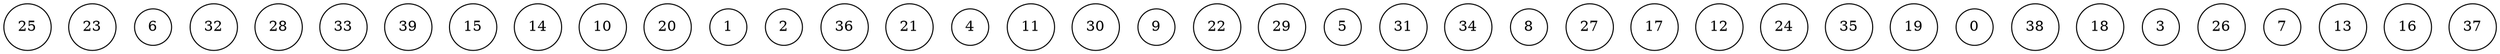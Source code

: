 graph {
overlap=true
25 [shape=circle, pos="5.552572522929912,3.960286126162786!"]
23 [shape=circle, pos="7.8745080462953725,10.572016889097535!"]
6 [shape=circle, pos="8.787172794354806,10.486377564119051!"]
32 [shape=circle, pos="8.508696622439171,3.6871008251141744!"]
28 [shape=circle, pos="8.644790025509336,3.9163078258251782!"]
33 [shape=circle, pos="8.548555324738507,3.7680146507499908!"]
39 [shape=circle, pos="8.14587210271805,10.497612597610322!"]
15 [shape=circle, pos="4.213674687934181,4.787923871796366!"]
14 [shape=circle, pos="6.738969900666552,3.596573146495174!"]
10 [shape=circle, pos="5.814094671867322,10.586221463885206!"]
20 [shape=circle, pos="10.061153512153433,9.322937353362361!"]
1 [shape=circle, pos="9.96116700991263,4.865508186545121!"]
2 [shape=circle, pos="9.186193432743668,4.143289475926243!"]
36 [shape=circle, pos="4.156747864150942,9.114245637899868!"]
21 [shape=circle, pos="8.50807490841352,10.335143133347689!"]
4 [shape=circle, pos="3.743757989904765,6.643481552448169!"]
11 [shape=circle, pos="8.471113283439479,10.38807663322916!"]
30 [shape=circle, pos="3.5739824954995996,6.341624587311943!"]
9 [shape=circle, pos="9.484155445615311,4.31676039344613!"]
22 [shape=circle, pos="7.497065634058487,10.773472252755946!"]
29 [shape=circle, pos="8.412187061519676,3.633586888945307!"]
5 [shape=circle, pos="5.607554152983022,10.329958008379448!"]
31 [shape=circle, pos="8.50986659929929,3.8169860183467788!"]
34 [shape=circle, pos="9.920899409484749,5.111068169459702!"]
8 [shape=circle, pos="7.380258527745899,10.963735234044094!"]
27 [shape=circle, pos="9.242527703995519,10.039803653808907!"]
17 [shape=circle, pos="6.219563214194946,3.6870717130582022!"]
12 [shape=circle, pos="7.74691445777671,3.5854167096635803!"]
24 [shape=circle, pos="10.362383665256871,5.276509021748522!"]
35 [shape=circle, pos="4.18445818114546,9.45161683408428!"]
19 [shape=circle, pos="9.624108490800884,4.670300069461961!"]
0 [shape=circle, pos="10.50977697222732,8.600075445141123!"]
38 [shape=circle, pos="9.540993809471955,4.498486139247205!"]
18 [shape=circle, pos="4.793707641613936,4.379475632633027!"]
3 [shape=circle, pos="10.771161972994898,7.070761709245339!"]
26 [shape=circle, pos="10.197257038631085,8.689342318435001!"]
7 [shape=circle, pos="4.654074352599568,9.47510748564912!"]
13 [shape=circle, pos="8.039402904014578,3.552059266393807!"]
16 [shape=circle, pos="10.711644865109838,7.783111908284561!"]
37 [shape=circle, pos="3.7287813229005127,7.114741410820739!"]

}
